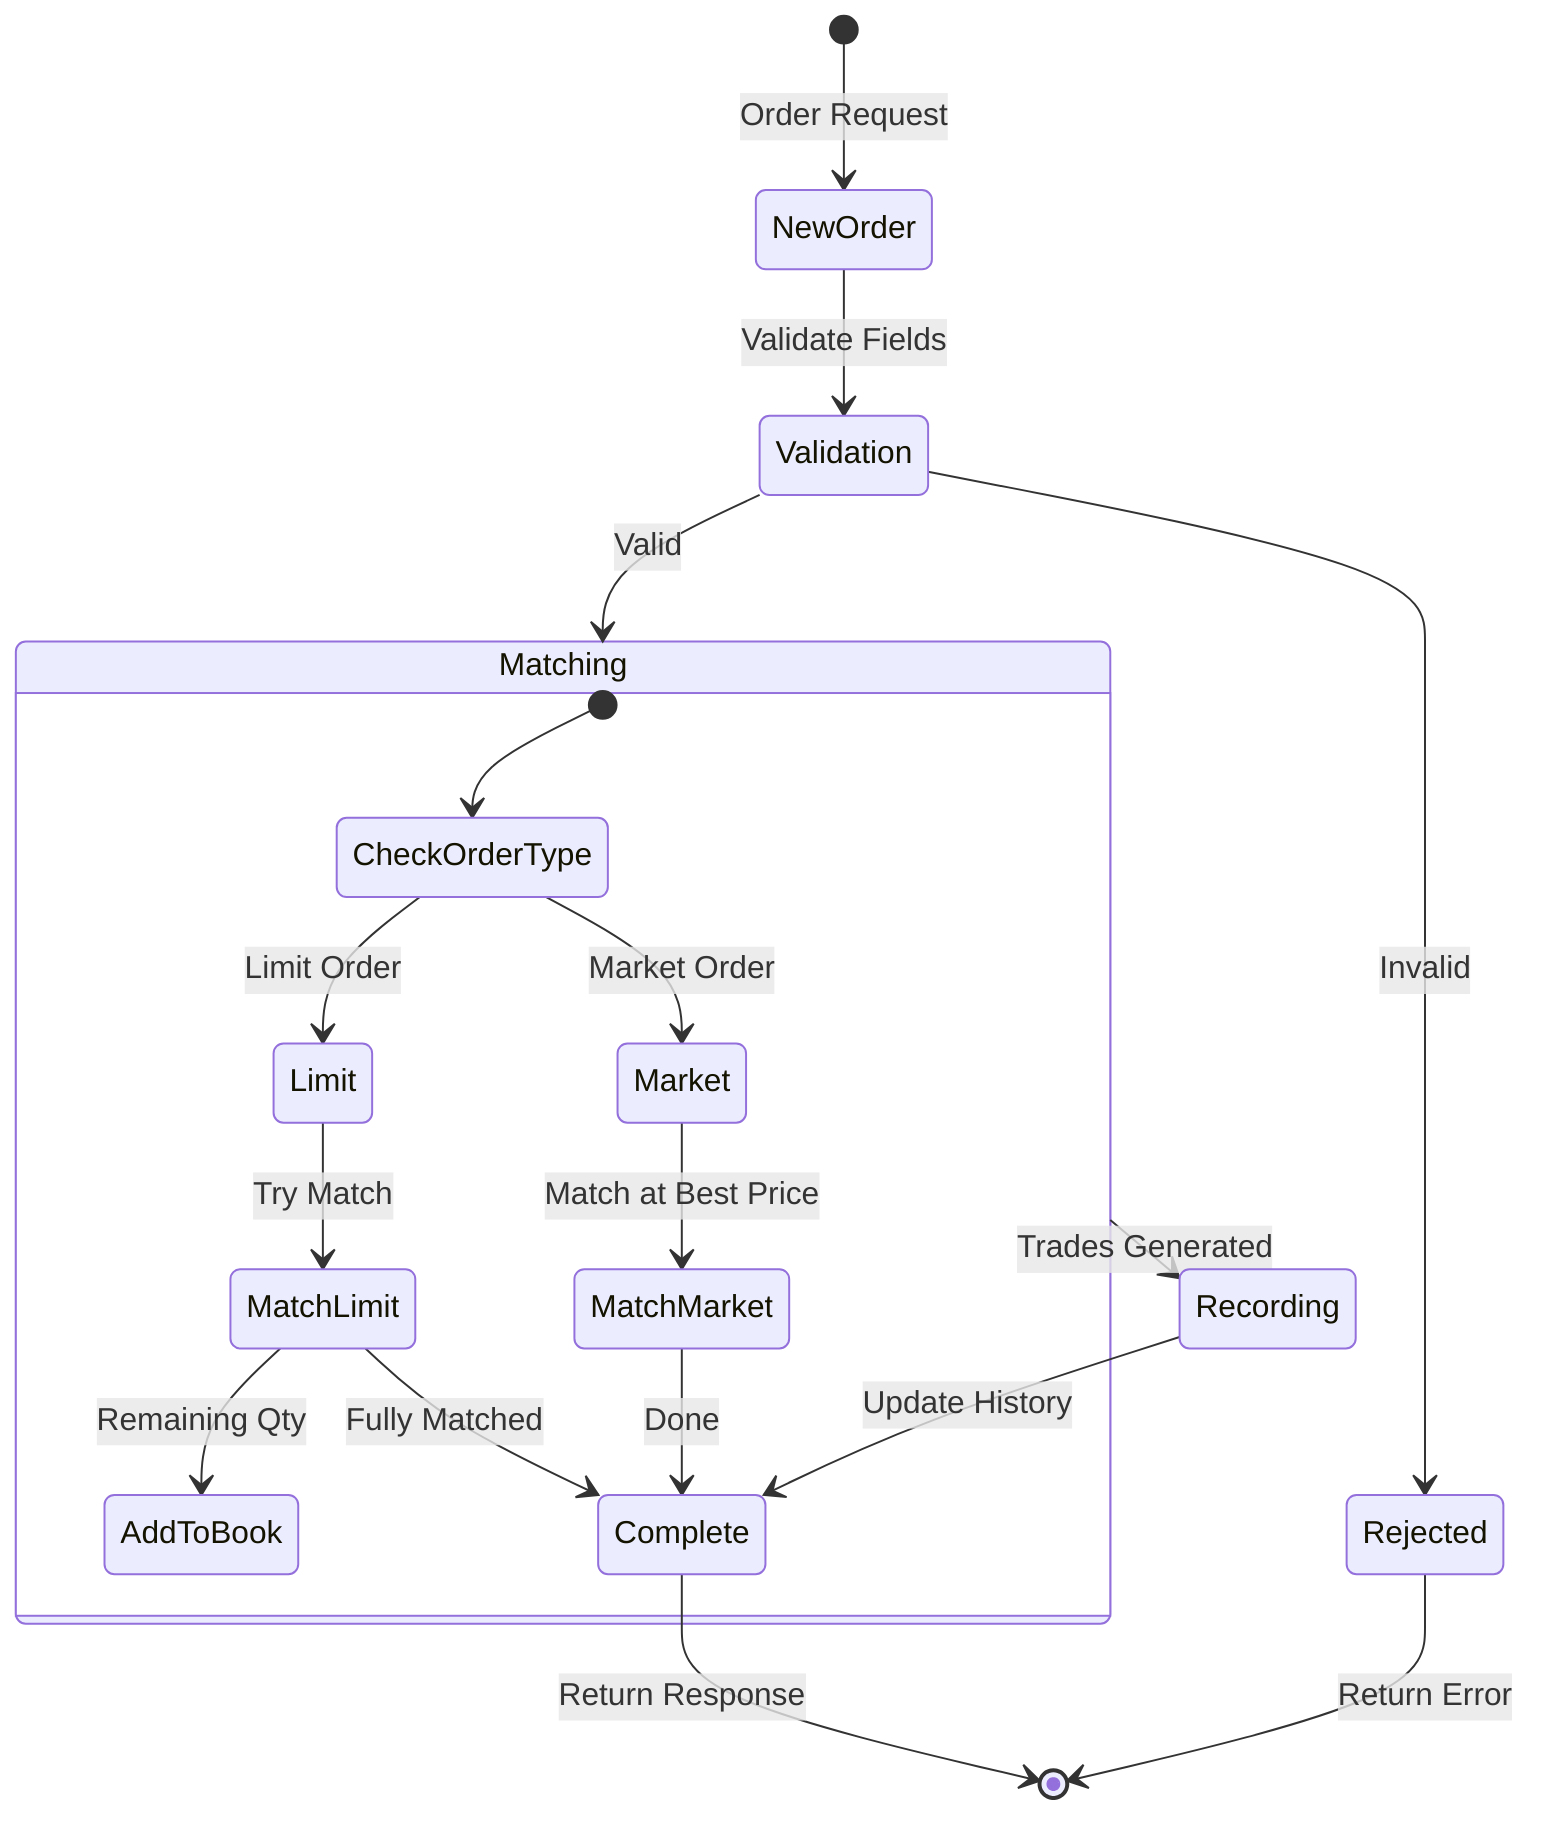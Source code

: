 stateDiagram-v2
    [*] --> NewOrder: Order Request

    NewOrder --> Validation: Validate Fields
    Validation --> Matching: Valid
    Validation --> Rejected: Invalid

    state Matching {
        [*] --> CheckOrderType
        CheckOrderType --> Market: Market Order
        CheckOrderType --> Limit: Limit Order

        Market --> MatchMarket: Match at Best Price
        Limit --> MatchLimit: Try Match

        MatchLimit --> AddToBook: Remaining Qty
        MatchLimit --> Complete: Fully Matched

        MatchMarket --> Complete: Done
    }

    Matching --> Recording: Trades Generated
    Recording --> Complete: Update History

    Complete --> [*]: Return Response
    Rejected --> [*]: Return Error